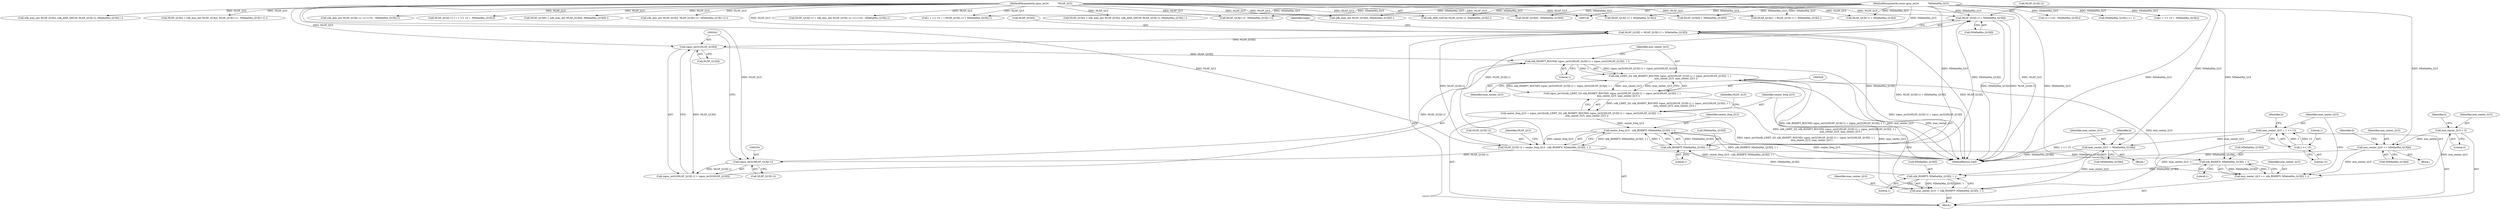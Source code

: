 digraph "0_Android_0d052d64480a30e83fcdda80f4774624e044beb7@pointer" {
"1000365" [label="(Call,NLSF_Q15[I-1] + NDeltaMin_Q15[I])"];
"1000348" [label="(Call,NLSF_Q15[I-1] = center_freq_Q15 - silk_RSHIFT( NDeltaMin_Q15[I], 1 ))"];
"1000354" [label="(Call,center_freq_Q15 - silk_RSHIFT( NDeltaMin_Q15[I], 1 ))"];
"1000326" [label="(Call,center_freq_Q15 = (opus_int16)silk_LIMIT_32( silk_RSHIFT_ROUND( (opus_int32)NLSF_Q15[I-1] + (opus_int32)NLSF_Q15[I], 1 ),\n                min_center_Q15, max_center_Q15 ))"];
"1000328" [label="(Call,(opus_int16)silk_LIMIT_32( silk_RSHIFT_ROUND( (opus_int32)NLSF_Q15[I-1] + (opus_int32)NLSF_Q15[I], 1 ),\n                min_center_Q15, max_center_Q15 ))"];
"1000330" [label="(Call,silk_LIMIT_32( silk_RSHIFT_ROUND( (opus_int32)NLSF_Q15[I-1] + (opus_int32)NLSF_Q15[I], 1 ),\n                min_center_Q15, max_center_Q15 ))"];
"1000331" [label="(Call,silk_RSHIFT_ROUND( (opus_int32)NLSF_Q15[I-1] + (opus_int32)NLSF_Q15[I], 1 ))"];
"1000333" [label="(Call,(opus_int32)NLSF_Q15[I-1])"];
"1000127" [label="(MethodParameterIn,opus_int16            *NLSF_Q15)"];
"1000340" [label="(Call,(opus_int32)NLSF_Q15[I])"];
"1000361" [label="(Call,NLSF_Q15[I] = NLSF_Q15[I-1] + NDeltaMin_Q15[I])"];
"1000356" [label="(Call,silk_RSHIFT( NDeltaMin_Q15[I], 1 ))"];
"1000321" [label="(Call,silk_RSHIFT( NDeltaMin_Q15[I], 1 ))"];
"1000294" [label="(Call,silk_RSHIFT( NDeltaMin_Q15[I], 1 ))"];
"1000128" [label="(MethodParameterIn,const opus_int16            *NDeltaMin_Q15)"];
"1000292" [label="(Call,min_center_Q15 += silk_RSHIFT( NDeltaMin_Q15[I], 1 ))"];
"1000274" [label="(Call,min_center_Q15 = 0)"];
"1000287" [label="(Call,min_center_Q15 += NDeltaMin_Q15[k])"];
"1000319" [label="(Call,max_center_Q15 -= silk_RSHIFT( NDeltaMin_Q15[I], 1 ))"];
"1000314" [label="(Call,max_center_Q15 -= NDeltaMin_Q15[k])"];
"1000299" [label="(Call,max_center_Q15 = 1 << 15)"];
"1000301" [label="(Call,1 << 15)"];
"1000422" [label="(Call,NLSF_Q15[L-1] = silk_min_int( NLSF_Q15[L-1], (1<<15) - NDeltaMin_Q15[L] ))"];
"1000365" [label="(Call,NLSF_Q15[I-1] + NDeltaMin_Q15[I])"];
"1000295" [label="(Call,NDeltaMin_Q15[I])"];
"1000287" [label="(Call,min_center_Q15 += NDeltaMin_Q15[k])"];
"1000330" [label="(Call,silk_LIMIT_32( silk_RSHIFT_ROUND( (opus_int32)NLSF_Q15[I-1] + (opus_int32)NLSF_Q15[I], 1 ),\n                min_center_Q15, max_center_Q15 ))"];
"1000327" [label="(Identifier,center_freq_Q15)"];
"1000302" [label="(Literal,1)"];
"1000355" [label="(Identifier,center_freq_Q15)"];
"1000300" [label="(Identifier,max_center_Q15)"];
"1000157" [label="(Identifier,loops)"];
"1000356" [label="(Call,silk_RSHIFT( NDeltaMin_Q15[I], 1 ))"];
"1000335" [label="(Call,NLSF_Q15[I-1])"];
"1000301" [label="(Call,1 << 15)"];
"1000328" [label="(Call,(opus_int16)silk_LIMIT_32( silk_RSHIFT_ROUND( (opus_int32)NLSF_Q15[I-1] + (opus_int32)NLSF_Q15[I], 1 ),\n                min_center_Q15, max_center_Q15 ))"];
"1000354" [label="(Call,center_freq_Q15 - silk_RSHIFT( NDeltaMin_Q15[I], 1 ))"];
"1000326" [label="(Call,center_freq_Q15 = (opus_int16)silk_LIMIT_32( silk_RSHIFT_ROUND( (opus_int32)NLSF_Q15[I-1] + (opus_int32)NLSF_Q15[I], 1 ),\n                min_center_Q15, max_center_Q15 ))"];
"1000405" [label="(Call,NLSF_Q15[i] = silk_max_int( NLSF_Q15[i], silk_ADD_SAT16( NLSF_Q15[i-1], NDeltaMin_Q15[i] ) ))"];
"1000434" [label="(Call,(1<<15) - NDeltaMin_Q15[L])"];
"1000346" [label="(Identifier,min_center_Q15)"];
"1000471" [label="(MethodReturn,void)"];
"1000321" [label="(Call,silk_RSHIFT( NDeltaMin_Q15[I], 1 ))"];
"1000314" [label="(Call,max_center_Q15 -= NDeltaMin_Q15[k])"];
"1000348" [label="(Call,NLSF_Q15[I-1] = center_freq_Q15 - silk_RSHIFT( NDeltaMin_Q15[I], 1 ))"];
"1000215" [label="(Call,NLSF_Q15[L-1] + NDeltaMin_Q15[L])"];
"1000409" [label="(Call,silk_max_int( NLSF_Q15[i], silk_ADD_SAT16( NLSF_Q15[i-1], NDeltaMin_Q15[i] ) ))"];
"1000413" [label="(Call,silk_ADD_SAT16( NLSF_Q15[i-1], NDeltaMin_Q15[i] ))"];
"1000320" [label="(Identifier,max_center_Q15)"];
"1000274" [label="(Call,min_center_Q15 = 0)"];
"1000361" [label="(Call,NLSF_Q15[I] = NLSF_Q15[I-1] + NDeltaMin_Q15[I])"];
"1000288" [label="(Identifier,min_center_Q15)"];
"1000452" [label="(Call,NLSF_Q15[i] = silk_min_int( NLSF_Q15[i], NLSF_Q15[i+1] - NDeltaMin_Q15[i+1] ))"];
"1000362" [label="(Call,NLSF_Q15[I])"];
"1000273" [label="(Block,)"];
"1000349" [label="(Call,NLSF_Q15[I-1])"];
"1000306" [label="(Identifier,k)"];
"1000127" [label="(MethodParameterIn,opus_int16            *NLSF_Q15)"];
"1000342" [label="(Call,NLSF_Q15[I])"];
"1000292" [label="(Call,min_center_Q15 += silk_RSHIFT( NDeltaMin_Q15[I], 1 ))"];
"1000275" [label="(Identifier,min_center_Q15)"];
"1000161" [label="(Call,NLSF_Q15[0] - NDeltaMin_Q15[0])"];
"1000371" [label="(Call,NDeltaMin_Q15[I])"];
"1000360" [label="(Literal,1)"];
"1000331" [label="(Call,silk_RSHIFT_ROUND( (opus_int32)NLSF_Q15[I-1] + (opus_int32)NLSF_Q15[I], 1 ))"];
"1000286" [label="(Block,)"];
"1000128" [label="(MethodParameterIn,const opus_int16            *NDeltaMin_Q15)"];
"1000299" [label="(Call,max_center_Q15 = 1 << 15)"];
"1000428" [label="(Call,silk_min_int( NLSF_Q15[L-1], (1<<15) - NDeltaMin_Q15[L] ))"];
"1000259" [label="(Call,NLSF_Q15[L-1] = ( 1 << 15 ) - NDeltaMin_Q15[L])"];
"1000357" [label="(Call,NDeltaMin_Q15[I])"];
"1000385" [label="(Call,NLSF_Q15[0] = silk_max_int( NLSF_Q15[0], NDeltaMin_Q15[0] ))"];
"1000322" [label="(Call,NDeltaMin_Q15[I])"];
"1000315" [label="(Identifier,max_center_Q15)"];
"1000144" [label="(Call,NDeltaMin_Q15[L] >= 1)"];
"1000347" [label="(Identifier,max_center_Q15)"];
"1000389" [label="(Call,silk_max_int( NLSF_Q15[0], NDeltaMin_Q15[0] ))"];
"1000265" [label="(Call,( 1 << 15 ) - NDeltaMin_Q15[L])"];
"1000316" [label="(Call,NDeltaMin_Q15[k])"];
"1000289" [label="(Call,NDeltaMin_Q15[k])"];
"1000460" [label="(Call,NLSF_Q15[i+1] - NDeltaMin_Q15[i+1])"];
"1000303" [label="(Literal,15)"];
"1000294" [label="(Call,silk_RSHIFT( NDeltaMin_Q15[I], 1 ))"];
"1000340" [label="(Call,(opus_int32)NLSF_Q15[I])"];
"1000332" [label="(Call,(opus_int32)NLSF_Q15[I-1] + (opus_int32)NLSF_Q15[I])"];
"1000363" [label="(Identifier,NLSF_Q15)"];
"1000279" [label="(Identifier,k)"];
"1000298" [label="(Literal,1)"];
"1000246" [label="(Call,NLSF_Q15[0] = NDeltaMin_Q15[0])"];
"1000325" [label="(Literal,1)"];
"1000285" [label="(Identifier,k)"];
"1000456" [label="(Call,silk_min_int( NLSF_Q15[i], NLSF_Q15[i+1] - NDeltaMin_Q15[i+1] ))"];
"1000185" [label="(Call,NLSF_Q15[i] - ( NLSF_Q15[i-1] + NDeltaMin_Q15[i] ))"];
"1000312" [label="(Identifier,k)"];
"1000211" [label="(Call,( 1 << 15 ) - ( NLSF_Q15[L-1] + NDeltaMin_Q15[L] ))"];
"1000189" [label="(Call,NLSF_Q15[i-1] + NDeltaMin_Q15[i])"];
"1000276" [label="(Literal,0)"];
"1000313" [label="(Block,)"];
"1000350" [label="(Identifier,NLSF_Q15)"];
"1000293" [label="(Identifier,min_center_Q15)"];
"1000345" [label="(Literal,1)"];
"1000319" [label="(Call,max_center_Q15 -= silk_RSHIFT( NDeltaMin_Q15[I], 1 ))"];
"1000333" [label="(Call,(opus_int32)NLSF_Q15[I-1])"];
"1000366" [label="(Call,NLSF_Q15[I-1])"];
"1000365" -> "1000361"  [label="AST: "];
"1000365" -> "1000371"  [label="CFG: "];
"1000366" -> "1000365"  [label="AST: "];
"1000371" -> "1000365"  [label="AST: "];
"1000361" -> "1000365"  [label="CFG: "];
"1000365" -> "1000471"  [label="DDG: NLSF_Q15[I-1]"];
"1000365" -> "1000471"  [label="DDG: NDeltaMin_Q15[I]"];
"1000348" -> "1000365"  [label="DDG: NLSF_Q15[I-1]"];
"1000127" -> "1000365"  [label="DDG: NLSF_Q15"];
"1000356" -> "1000365"  [label="DDG: NDeltaMin_Q15[I]"];
"1000128" -> "1000365"  [label="DDG: NDeltaMin_Q15"];
"1000348" -> "1000273"  [label="AST: "];
"1000348" -> "1000354"  [label="CFG: "];
"1000349" -> "1000348"  [label="AST: "];
"1000354" -> "1000348"  [label="AST: "];
"1000363" -> "1000348"  [label="CFG: "];
"1000348" -> "1000471"  [label="DDG: center_freq_Q15 - silk_RSHIFT( NDeltaMin_Q15[I], 1 )"];
"1000348" -> "1000333"  [label="DDG: NLSF_Q15[I-1]"];
"1000354" -> "1000348"  [label="DDG: center_freq_Q15"];
"1000354" -> "1000348"  [label="DDG: silk_RSHIFT( NDeltaMin_Q15[I], 1 )"];
"1000127" -> "1000348"  [label="DDG: NLSF_Q15"];
"1000348" -> "1000361"  [label="DDG: NLSF_Q15[I-1]"];
"1000354" -> "1000356"  [label="CFG: "];
"1000355" -> "1000354"  [label="AST: "];
"1000356" -> "1000354"  [label="AST: "];
"1000354" -> "1000471"  [label="DDG: silk_RSHIFT( NDeltaMin_Q15[I], 1 )"];
"1000354" -> "1000471"  [label="DDG: center_freq_Q15"];
"1000326" -> "1000354"  [label="DDG: center_freq_Q15"];
"1000356" -> "1000354"  [label="DDG: NDeltaMin_Q15[I]"];
"1000356" -> "1000354"  [label="DDG: 1"];
"1000326" -> "1000273"  [label="AST: "];
"1000326" -> "1000328"  [label="CFG: "];
"1000327" -> "1000326"  [label="AST: "];
"1000328" -> "1000326"  [label="AST: "];
"1000350" -> "1000326"  [label="CFG: "];
"1000326" -> "1000471"  [label="DDG: (opus_int16)silk_LIMIT_32( silk_RSHIFT_ROUND( (opus_int32)NLSF_Q15[I-1] + (opus_int32)NLSF_Q15[I], 1 ),\n                min_center_Q15, max_center_Q15 )"];
"1000328" -> "1000326"  [label="DDG: silk_LIMIT_32( silk_RSHIFT_ROUND( (opus_int32)NLSF_Q15[I-1] + (opus_int32)NLSF_Q15[I], 1 ),\n                min_center_Q15, max_center_Q15 )"];
"1000328" -> "1000330"  [label="CFG: "];
"1000329" -> "1000328"  [label="AST: "];
"1000330" -> "1000328"  [label="AST: "];
"1000328" -> "1000471"  [label="DDG: silk_LIMIT_32( silk_RSHIFT_ROUND( (opus_int32)NLSF_Q15[I-1] + (opus_int32)NLSF_Q15[I], 1 ),\n                min_center_Q15, max_center_Q15 )"];
"1000330" -> "1000328"  [label="DDG: silk_RSHIFT_ROUND( (opus_int32)NLSF_Q15[I-1] + (opus_int32)NLSF_Q15[I], 1 )"];
"1000330" -> "1000328"  [label="DDG: min_center_Q15"];
"1000330" -> "1000328"  [label="DDG: max_center_Q15"];
"1000330" -> "1000347"  [label="CFG: "];
"1000331" -> "1000330"  [label="AST: "];
"1000346" -> "1000330"  [label="AST: "];
"1000347" -> "1000330"  [label="AST: "];
"1000330" -> "1000471"  [label="DDG: silk_RSHIFT_ROUND( (opus_int32)NLSF_Q15[I-1] + (opus_int32)NLSF_Q15[I], 1 )"];
"1000330" -> "1000471"  [label="DDG: max_center_Q15"];
"1000330" -> "1000471"  [label="DDG: min_center_Q15"];
"1000331" -> "1000330"  [label="DDG: (opus_int32)NLSF_Q15[I-1] + (opus_int32)NLSF_Q15[I]"];
"1000331" -> "1000330"  [label="DDG: 1"];
"1000292" -> "1000330"  [label="DDG: min_center_Q15"];
"1000319" -> "1000330"  [label="DDG: max_center_Q15"];
"1000331" -> "1000345"  [label="CFG: "];
"1000332" -> "1000331"  [label="AST: "];
"1000345" -> "1000331"  [label="AST: "];
"1000346" -> "1000331"  [label="CFG: "];
"1000331" -> "1000471"  [label="DDG: (opus_int32)NLSF_Q15[I-1] + (opus_int32)NLSF_Q15[I]"];
"1000333" -> "1000331"  [label="DDG: NLSF_Q15[I-1]"];
"1000340" -> "1000331"  [label="DDG: NLSF_Q15[I]"];
"1000333" -> "1000332"  [label="AST: "];
"1000333" -> "1000335"  [label="CFG: "];
"1000334" -> "1000333"  [label="AST: "];
"1000335" -> "1000333"  [label="AST: "];
"1000341" -> "1000333"  [label="CFG: "];
"1000333" -> "1000332"  [label="DDG: NLSF_Q15[I-1]"];
"1000127" -> "1000333"  [label="DDG: NLSF_Q15"];
"1000127" -> "1000126"  [label="AST: "];
"1000127" -> "1000471"  [label="DDG: NLSF_Q15"];
"1000127" -> "1000161"  [label="DDG: NLSF_Q15"];
"1000127" -> "1000185"  [label="DDG: NLSF_Q15"];
"1000127" -> "1000189"  [label="DDG: NLSF_Q15"];
"1000127" -> "1000211"  [label="DDG: NLSF_Q15"];
"1000127" -> "1000215"  [label="DDG: NLSF_Q15"];
"1000127" -> "1000246"  [label="DDG: NLSF_Q15"];
"1000127" -> "1000259"  [label="DDG: NLSF_Q15"];
"1000127" -> "1000340"  [label="DDG: NLSF_Q15"];
"1000127" -> "1000361"  [label="DDG: NLSF_Q15"];
"1000127" -> "1000385"  [label="DDG: NLSF_Q15"];
"1000127" -> "1000389"  [label="DDG: NLSF_Q15"];
"1000127" -> "1000405"  [label="DDG: NLSF_Q15"];
"1000127" -> "1000409"  [label="DDG: NLSF_Q15"];
"1000127" -> "1000413"  [label="DDG: NLSF_Q15"];
"1000127" -> "1000422"  [label="DDG: NLSF_Q15"];
"1000127" -> "1000428"  [label="DDG: NLSF_Q15"];
"1000127" -> "1000452"  [label="DDG: NLSF_Q15"];
"1000127" -> "1000456"  [label="DDG: NLSF_Q15"];
"1000127" -> "1000460"  [label="DDG: NLSF_Q15"];
"1000340" -> "1000332"  [label="AST: "];
"1000340" -> "1000342"  [label="CFG: "];
"1000341" -> "1000340"  [label="AST: "];
"1000342" -> "1000340"  [label="AST: "];
"1000332" -> "1000340"  [label="CFG: "];
"1000340" -> "1000332"  [label="DDG: NLSF_Q15[I]"];
"1000361" -> "1000340"  [label="DDG: NLSF_Q15[I]"];
"1000361" -> "1000273"  [label="AST: "];
"1000362" -> "1000361"  [label="AST: "];
"1000157" -> "1000361"  [label="CFG: "];
"1000361" -> "1000471"  [label="DDG: NLSF_Q15[I-1] + NDeltaMin_Q15[I]"];
"1000361" -> "1000471"  [label="DDG: NLSF_Q15[I]"];
"1000356" -> "1000361"  [label="DDG: NDeltaMin_Q15[I]"];
"1000128" -> "1000361"  [label="DDG: NDeltaMin_Q15"];
"1000356" -> "1000360"  [label="CFG: "];
"1000357" -> "1000356"  [label="AST: "];
"1000360" -> "1000356"  [label="AST: "];
"1000356" -> "1000294"  [label="DDG: NDeltaMin_Q15[I]"];
"1000321" -> "1000356"  [label="DDG: NDeltaMin_Q15[I]"];
"1000128" -> "1000356"  [label="DDG: NDeltaMin_Q15"];
"1000321" -> "1000319"  [label="AST: "];
"1000321" -> "1000325"  [label="CFG: "];
"1000322" -> "1000321"  [label="AST: "];
"1000325" -> "1000321"  [label="AST: "];
"1000319" -> "1000321"  [label="CFG: "];
"1000321" -> "1000319"  [label="DDG: NDeltaMin_Q15[I]"];
"1000321" -> "1000319"  [label="DDG: 1"];
"1000294" -> "1000321"  [label="DDG: NDeltaMin_Q15[I]"];
"1000128" -> "1000321"  [label="DDG: NDeltaMin_Q15"];
"1000294" -> "1000292"  [label="AST: "];
"1000294" -> "1000298"  [label="CFG: "];
"1000295" -> "1000294"  [label="AST: "];
"1000298" -> "1000294"  [label="AST: "];
"1000292" -> "1000294"  [label="CFG: "];
"1000294" -> "1000292"  [label="DDG: NDeltaMin_Q15[I]"];
"1000294" -> "1000292"  [label="DDG: 1"];
"1000128" -> "1000294"  [label="DDG: NDeltaMin_Q15"];
"1000128" -> "1000126"  [label="AST: "];
"1000128" -> "1000471"  [label="DDG: NDeltaMin_Q15"];
"1000128" -> "1000144"  [label="DDG: NDeltaMin_Q15"];
"1000128" -> "1000161"  [label="DDG: NDeltaMin_Q15"];
"1000128" -> "1000185"  [label="DDG: NDeltaMin_Q15"];
"1000128" -> "1000189"  [label="DDG: NDeltaMin_Q15"];
"1000128" -> "1000211"  [label="DDG: NDeltaMin_Q15"];
"1000128" -> "1000215"  [label="DDG: NDeltaMin_Q15"];
"1000128" -> "1000246"  [label="DDG: NDeltaMin_Q15"];
"1000128" -> "1000265"  [label="DDG: NDeltaMin_Q15"];
"1000128" -> "1000287"  [label="DDG: NDeltaMin_Q15"];
"1000128" -> "1000314"  [label="DDG: NDeltaMin_Q15"];
"1000128" -> "1000389"  [label="DDG: NDeltaMin_Q15"];
"1000128" -> "1000413"  [label="DDG: NDeltaMin_Q15"];
"1000128" -> "1000434"  [label="DDG: NDeltaMin_Q15"];
"1000128" -> "1000460"  [label="DDG: NDeltaMin_Q15"];
"1000292" -> "1000273"  [label="AST: "];
"1000293" -> "1000292"  [label="AST: "];
"1000300" -> "1000292"  [label="CFG: "];
"1000274" -> "1000292"  [label="DDG: min_center_Q15"];
"1000287" -> "1000292"  [label="DDG: min_center_Q15"];
"1000274" -> "1000273"  [label="AST: "];
"1000274" -> "1000276"  [label="CFG: "];
"1000275" -> "1000274"  [label="AST: "];
"1000276" -> "1000274"  [label="AST: "];
"1000279" -> "1000274"  [label="CFG: "];
"1000274" -> "1000287"  [label="DDG: min_center_Q15"];
"1000287" -> "1000286"  [label="AST: "];
"1000287" -> "1000289"  [label="CFG: "];
"1000288" -> "1000287"  [label="AST: "];
"1000289" -> "1000287"  [label="AST: "];
"1000285" -> "1000287"  [label="CFG: "];
"1000287" -> "1000471"  [label="DDG: NDeltaMin_Q15[k]"];
"1000319" -> "1000273"  [label="AST: "];
"1000320" -> "1000319"  [label="AST: "];
"1000327" -> "1000319"  [label="CFG: "];
"1000314" -> "1000319"  [label="DDG: max_center_Q15"];
"1000299" -> "1000319"  [label="DDG: max_center_Q15"];
"1000314" -> "1000313"  [label="AST: "];
"1000314" -> "1000316"  [label="CFG: "];
"1000315" -> "1000314"  [label="AST: "];
"1000316" -> "1000314"  [label="AST: "];
"1000312" -> "1000314"  [label="CFG: "];
"1000314" -> "1000471"  [label="DDG: NDeltaMin_Q15[k]"];
"1000299" -> "1000314"  [label="DDG: max_center_Q15"];
"1000299" -> "1000273"  [label="AST: "];
"1000299" -> "1000301"  [label="CFG: "];
"1000300" -> "1000299"  [label="AST: "];
"1000301" -> "1000299"  [label="AST: "];
"1000306" -> "1000299"  [label="CFG: "];
"1000299" -> "1000471"  [label="DDG: 1 << 15"];
"1000301" -> "1000299"  [label="DDG: 1"];
"1000301" -> "1000299"  [label="DDG: 15"];
"1000301" -> "1000303"  [label="CFG: "];
"1000302" -> "1000301"  [label="AST: "];
"1000303" -> "1000301"  [label="AST: "];
}
